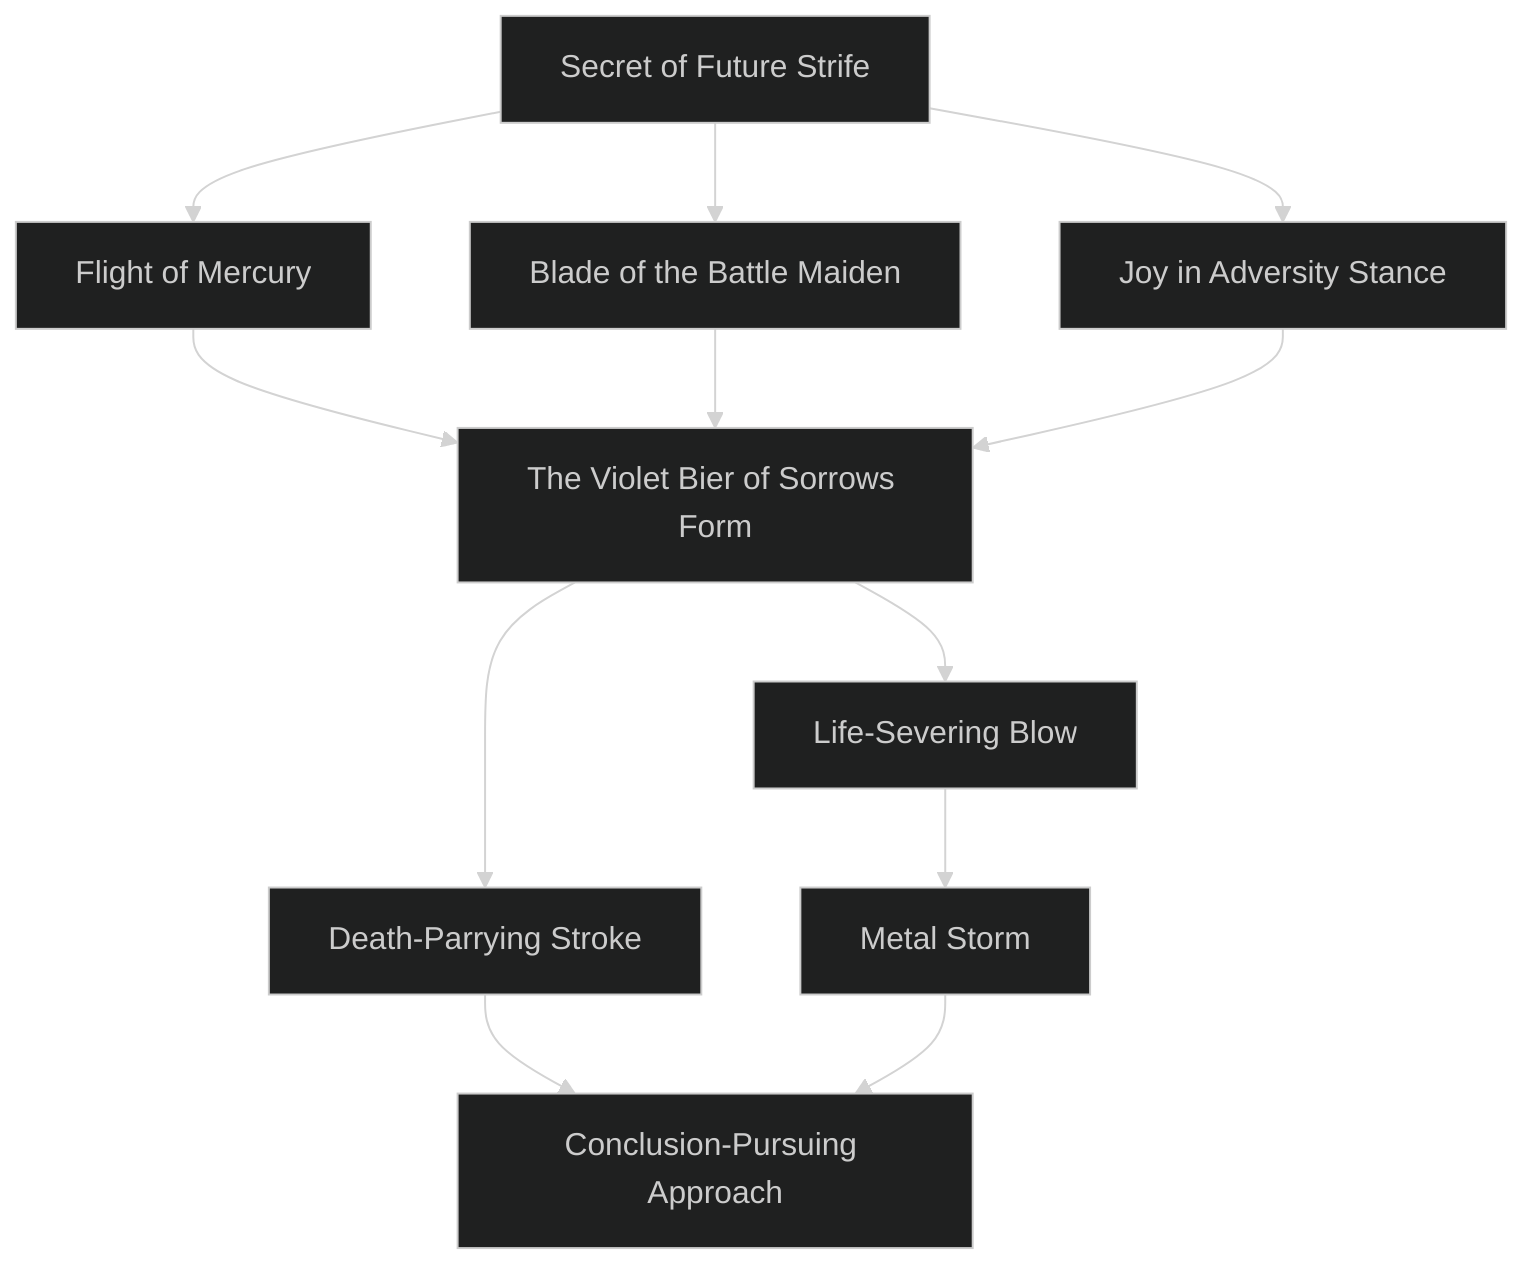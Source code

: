 ---
config:
  theme: dark
---
flowchart TD

    secrets_of_future_strife[Secret of Future Strife]
    click secrets_of_future_strife callback "
        Secret of Future Strife<br>
        <br>
        Cost: None<br>
        Duration: Permanent<br>
        Type: Special<br>
        Minimum Martial Arts: 1<br>
        Minimum Essence: 1<br>
        Prerequisite Charms: None<br>
        <br>
        The character trains himself for instant acceptance
        of the twists and turns of circumstance. In any given
        combat, in the first turn he acts, he doubles his base
        initiative (Dexterity + Wits). Charms such as Opportune
        Shot and Thunderclap Rush Attack do not automatically
        win initiative over him. These advantages cease to apply
        once he takes his first non-reflexive action. There is no
        cost to use this Charm - learning this Charm permanently
        enhances the Exalt's capabilities.
        "

    flight_of_mercury[Flight of Mercury]
    secrets_of_future_strife --> flight_of_mercury
    click flight_of_mercury callback "
        Flight of Mercury<br>
        <br>
        Cost: 1 mote per initiative bonus<br>
        Duration: One scene<br>
        Type: Reflexive<br>
        Minimum Martial Arts: 2<br>
        Minimum Essence: 1<br>
        Prerequisite Charms: Secrets of Future Strife<br>
        <br>
        The character moves with the swift precision of one
        who knows her destiny. For each mote of Essence spent,
        she adds one point to her initiative for the remainder of
        the scene. Multiple applications of this Charm are cumulative,
        but she cannot add more than her Martial Arts to
        her initiative with any combination of effects that includes
        this Charm.
        "

    blade_of_the_battle_maiden[Blade of the Battle Maiden]
    secrets_of_future_strife --> blade_of_the_battle_maiden
    click blade_of_the_battle_maiden callback "
        Blade of the Battle Maiden<br>
        <br>
        Cost: 2 motes per die, 2 Willpower<br>
        Duration: One scene<br>
        Type: Reflexive<br>
        Minimum Martial Arts: 3<br>
        Minimum Essence: 2<br>
        Prerequisite Charms: Secrets of Future Strife<br>
        <br>
        Essence shines around the characters hands (or
        weapons), tracing with their every movement crim-
        son trails through the air. For each 2 motes spent, the
        character adds one die to each unarmed Martial Arts
        attack and parry she makes for the remainder of the
        scene. Multiple applications of this Charm are cumulative,
        but she cannot more than double her
        normal Dexterity + Martial Arts pool with any
        combination of effects. While under this effect, her
        hands may safely parry even lethal damage blows,
        although blocking arrows or magical attacks requires
        a well-described stunt.
        "

    joy_in_adversity_stance[Joy in Adversity Stance]
    secrets_of_future_strife --> joy_in_adversity_stance
    click joy_in_adversity_stance callback "
        Joy in Adversity Stance<br>
        <br>
        Cost: 5 motes<br>
        Duration: One scene<br>
        Type: Reflexive<br>
        Minimum Martial Arts: 2<br>
        Minimum Essence: 1<br>
        Prerequisite Charms: Secrets of Future Strife<br>
        <br>
        Those who routinely face terrible odds can learn to
        take some measure of happiness in each moment's
        survival. Once having activated this Charm, the player
        rolls the Sidereal's Essence each time the character
        successfully blocks or dodges an attack. Each success
        indicates two motes of Essence, flavored by the tang of
        Serenity, that she recovers. This Charm does not activate
        against attacks not truly intended to harm the
        Sidereal, nor against attacks from enemies too weak to
        do her any real harm.
        "

    violet_bier_of_sorrows_form[The Violet Bier of Sorrows Form]
    flight_of_mercury --> violet_bier_of_sorrows_form
    blade_of_the_battle_maiden --> violet_bier_of_sorrows_form
    joy_in_adversity_stance --> violet_bier_of_sorrows_form
    click violet_bier_of_sorrows_form callback "
        The Violet Bier of Sorrows Form<br>
        <br>
        Cost: 6 motes<br>
        Duration: One scene<br>
        Type: Simple<br>
        Minimum Martial Arts: 4<br>
        Minimum Essence: 2<br>
        Prerequisite Charms: Flight of Mercury, Blade of the Battle Maiden, Joy in Adversity Stance
        <br>
        The character adopts the cold detachment with
        which Saturn makes her Sign against those things whose
        time has passed. While the character uses the Violet Bier
        of Sorrows Form, each successful attack also drains some
        of the victim's passion. After damaging an opponent
        with an unarmed Martial Arts attack, the Exalt can
        remove one point of one of the target's Virtues, to a
        minimum of 1. This cannot reduce a target's Virtues
        below the minimums required for the Great Curse. For
        example, if a Solar's Virtue Flaw is Compassionate Martyrdom
        (see Exalted, p. 131), this Form cannot reduce
        his Compassion below 3. However, it can reduce a spirit,
        elemental or demon's Virtues below the minimum level
        necessary to use a given Charm, in which case the spirit
        loses access to that Charm until its Virtue recovers. Each
        Virtue heals at the rate of one point a day.
        This Form changes the normal minimum for damage
        dice. While it is active, after a successful and
        potentially damaging unarmed Martial Arts attack, the
        character always rolls at least her Martial Arts score in
        damage dice.
        This Charm is also called the &quot;Endings Form.&quot;
        "

    death_parrying_stroke[Death-Parrying Stroke]
    violet_bier_of_sorrows_form --> death_parrying_stroke
    click death_parrying_stroke callback "
        Death-Parrying Stroke<br>
        <br>
        Cost: 2 motes per health level<br>
        Duration: Instant<br>
        Type: Reflexive<br>
        Minimum Martial Arts: 5<br>
        Minimum Essence: 2<br>
        Prerequisite Charms: Violet Bier of Sorrows Form<br>
        <br>
        In a blur of violet Essence, the character's blade
        catches an attack that might otherwise have killed
        him. If the character tries and fails to parry a blockable
        attack, he may decide — after damage is rolled — to
        invoke this Charm, reducing the damage by one level
        per 2 motes spent.
        "

    life_severing_blow[Life-Severing Blow]
    violet_bier_of_sorrows_form --> life_severing_blow
    click life_severing_blow callback "
        Life-Severing Blow<br>
        <br>
        Cost: 2 motes per health level<br>
        Duration: Instant<br>
        Type: Reflexive<br>
        Minimum Martial Arts: 5<br>
        Minimum Essence: 3<br>
        Prerequisite Charms: Violet Bier of Sorrows Form<br>
        <br>
        Drawing on the Essence of Endings, a character can
        add power to a blow that he realizes is about to pierce his
        enemy's defenses. As soon as a character hits an opponent
        with an unarmed attack, his player can declare the
        use of this Charm, purchasing automatic damage successes
        at a cost of 2 motes each. He cannot purchase more
        than his character's Essence in automatic successes. This
        Charm applies to unarmed Brawl attacks and is explicitly
        permitted to share a Combo with Brawl Charms; the
        disciplined approach of a martial artist is necessary only
        in the last instant of the blow.
        "

    metal_storm[Metal Storm]
    life_severing_blow --> metal_storm
    click metal_storm callback "
        Metal Storm<br>
        <br>
        Cost: 3 motes per attack<br>
        Duration: Instant<br>
        Type: Extra Action<br>
        Minimum Martial Arts: 5<br>
        Minimum Essence: 3<br>
        Prerequisite Charms: Life-Severing Blow<br>
        <br>
        Not even the most cunning of opponents can evade
        a sword that strikes everywhere at once. For each 3 motes
        spent, the character can make an extra unarmed Martial
        Arts attack at her full dice pool. All her attacks must be
        made against the same target. She cannot make more
        total attacks than her Martial Arts, nor can she split her
        dice pool in the same turn she uses Metal Storm.
        "

    conclusion_pursuing_approach[Conclusion-Pursuing Approach]
    death_parrying_stroke --> conclusion_pursuing_approach
    metal_storm --> conclusion_pursuing_approach
    click conclusion_pursuing_approach callback "
        Conclusion-Pursuing Approach<br>
        <br>
        Cost: 10 motes, 1 Willpower, 1 health level<br>
        Duration: One scene<br>
        Type: Simple<br>
        Minimum Martial Arts: 5<br>
        Minimum Essence: 4<br>
        Prerequisite Charms: Death-Parrying Stroke, Metal Storm<br>
        <br>
        At the pinnacle of the Violet Bier of Sorrows
        Style, a character learns to draw strength from the pain
        of others. Her attacks gain resolve as her enemy falters.
        She is trained to take full advantage of the weakness of
        the wounded, stalking failing prey as death hunts those
        whose time has come. Whenever she successfully harms
        an opponent with an unarmed Martial Arts attack, she
        gains one point of Willpower. In addition, an
        opponent's wound penalties are tripled when it comes
        to attacking her or defending against her unarmed
        Martial Arts attacks.<br>
        Sidereal Exalted, and those who learn this Charm as
        a Sidereal Charm, can enhance it with a prayer strip
        marked with the scripture of the Expectant Maiden. The
        character fixes it to her sword (or other allowed weapon),
        wrapping the whole in a radiant burgundy light. While
        the prayer strip survives, her weapon cannot be destroyed,
        and each successful Martial Arts attack subtracts
        a Willpower point from the target. Creatures outside of
        fate and targets with 0 Willpower instead lose 10 motes
        of Essence. If the target does not have 10 motes to lose,
        convert all damage dice to automatic successes instead.
        "